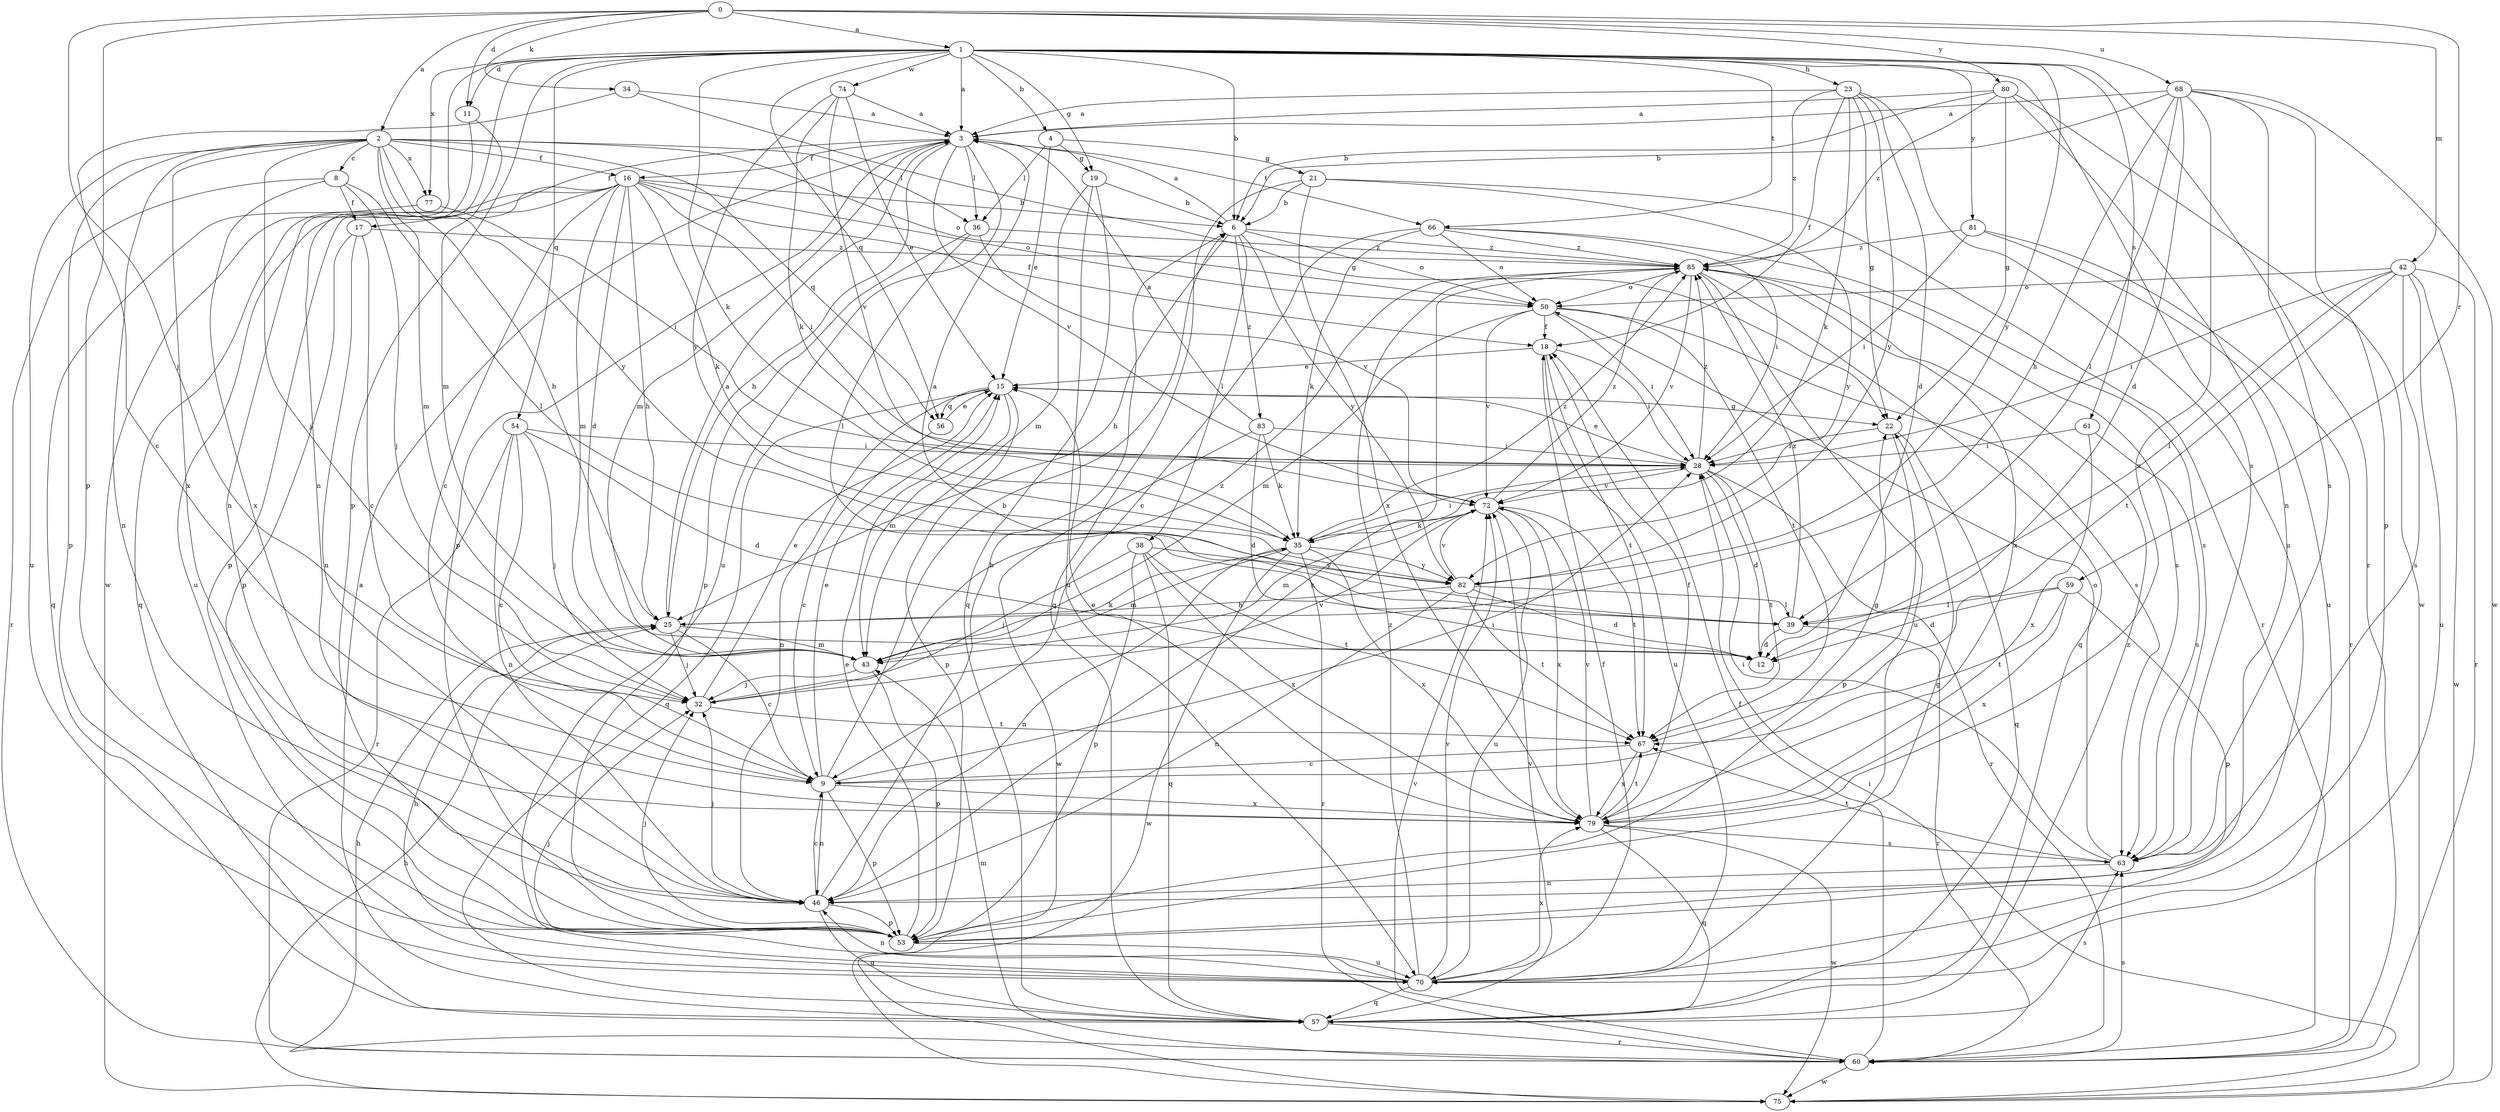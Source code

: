 strict digraph  {
0;
1;
2;
3;
4;
6;
8;
9;
11;
12;
15;
16;
17;
18;
19;
21;
22;
23;
25;
28;
32;
34;
35;
36;
38;
39;
42;
43;
46;
50;
53;
54;
56;
57;
59;
60;
61;
63;
66;
67;
68;
70;
72;
74;
75;
77;
79;
80;
81;
82;
83;
85;
0 -> 1  [label=a];
0 -> 2  [label=a];
0 -> 11  [label=d];
0 -> 32  [label=j];
0 -> 34  [label=k];
0 -> 42  [label=m];
0 -> 53  [label=p];
0 -> 59  [label=r];
0 -> 68  [label=u];
0 -> 80  [label=y];
1 -> 3  [label=a];
1 -> 4  [label=b];
1 -> 6  [label=b];
1 -> 11  [label=d];
1 -> 19  [label=g];
1 -> 23  [label=h];
1 -> 35  [label=k];
1 -> 46  [label=n];
1 -> 53  [label=p];
1 -> 54  [label=q];
1 -> 56  [label=q];
1 -> 60  [label=r];
1 -> 61  [label=s];
1 -> 63  [label=s];
1 -> 66  [label=t];
1 -> 74  [label=w];
1 -> 75  [label=w];
1 -> 77  [label=x];
1 -> 81  [label=y];
1 -> 82  [label=y];
2 -> 8  [label=c];
2 -> 16  [label=f];
2 -> 25  [label=h];
2 -> 32  [label=j];
2 -> 36  [label=l];
2 -> 43  [label=m];
2 -> 46  [label=n];
2 -> 50  [label=o];
2 -> 53  [label=p];
2 -> 56  [label=q];
2 -> 70  [label=u];
2 -> 77  [label=x];
2 -> 79  [label=x];
2 -> 82  [label=y];
3 -> 16  [label=f];
3 -> 17  [label=f];
3 -> 25  [label=h];
3 -> 36  [label=l];
3 -> 43  [label=m];
3 -> 53  [label=p];
3 -> 66  [label=t];
3 -> 70  [label=u];
3 -> 72  [label=v];
4 -> 15  [label=e];
4 -> 19  [label=g];
4 -> 21  [label=g];
4 -> 36  [label=l];
6 -> 3  [label=a];
6 -> 25  [label=h];
6 -> 38  [label=l];
6 -> 50  [label=o];
6 -> 82  [label=y];
6 -> 83  [label=z];
6 -> 85  [label=z];
8 -> 17  [label=f];
8 -> 32  [label=j];
8 -> 39  [label=l];
8 -> 60  [label=r];
8 -> 79  [label=x];
9 -> 6  [label=b];
9 -> 15  [label=e];
9 -> 22  [label=g];
9 -> 28  [label=i];
9 -> 46  [label=n];
9 -> 53  [label=p];
9 -> 79  [label=x];
11 -> 43  [label=m];
11 -> 46  [label=n];
15 -> 22  [label=g];
15 -> 43  [label=m];
15 -> 46  [label=n];
15 -> 53  [label=p];
15 -> 56  [label=q];
15 -> 57  [label=q];
16 -> 6  [label=b];
16 -> 9  [label=c];
16 -> 12  [label=d];
16 -> 18  [label=f];
16 -> 25  [label=h];
16 -> 28  [label=i];
16 -> 35  [label=k];
16 -> 43  [label=m];
16 -> 50  [label=o];
16 -> 53  [label=p];
16 -> 57  [label=q];
16 -> 70  [label=u];
17 -> 9  [label=c];
17 -> 46  [label=n];
17 -> 53  [label=p];
17 -> 85  [label=z];
18 -> 15  [label=e];
18 -> 28  [label=i];
18 -> 67  [label=t];
18 -> 70  [label=u];
19 -> 6  [label=b];
19 -> 43  [label=m];
19 -> 57  [label=q];
19 -> 70  [label=u];
21 -> 6  [label=b];
21 -> 57  [label=q];
21 -> 60  [label=r];
21 -> 79  [label=x];
21 -> 82  [label=y];
22 -> 28  [label=i];
22 -> 53  [label=p];
22 -> 57  [label=q];
23 -> 3  [label=a];
23 -> 12  [label=d];
23 -> 18  [label=f];
23 -> 22  [label=g];
23 -> 35  [label=k];
23 -> 70  [label=u];
23 -> 82  [label=y];
23 -> 85  [label=z];
25 -> 3  [label=a];
25 -> 9  [label=c];
25 -> 32  [label=j];
25 -> 43  [label=m];
28 -> 12  [label=d];
28 -> 15  [label=e];
28 -> 60  [label=r];
28 -> 67  [label=t];
28 -> 72  [label=v];
28 -> 85  [label=z];
32 -> 15  [label=e];
32 -> 67  [label=t];
32 -> 72  [label=v];
32 -> 85  [label=z];
34 -> 3  [label=a];
34 -> 9  [label=c];
34 -> 22  [label=g];
35 -> 28  [label=i];
35 -> 43  [label=m];
35 -> 46  [label=n];
35 -> 60  [label=r];
35 -> 75  [label=w];
35 -> 79  [label=x];
35 -> 82  [label=y];
35 -> 85  [label=z];
36 -> 39  [label=l];
36 -> 53  [label=p];
36 -> 72  [label=v];
36 -> 85  [label=z];
38 -> 32  [label=j];
38 -> 53  [label=p];
38 -> 57  [label=q];
38 -> 67  [label=t];
38 -> 79  [label=x];
38 -> 82  [label=y];
39 -> 3  [label=a];
39 -> 12  [label=d];
39 -> 60  [label=r];
39 -> 85  [label=z];
42 -> 28  [label=i];
42 -> 39  [label=l];
42 -> 50  [label=o];
42 -> 60  [label=r];
42 -> 63  [label=s];
42 -> 67  [label=t];
42 -> 70  [label=u];
42 -> 75  [label=w];
43 -> 32  [label=j];
43 -> 35  [label=k];
43 -> 53  [label=p];
46 -> 6  [label=b];
46 -> 9  [label=c];
46 -> 32  [label=j];
46 -> 53  [label=p];
46 -> 57  [label=q];
46 -> 85  [label=z];
50 -> 18  [label=f];
50 -> 28  [label=i];
50 -> 43  [label=m];
50 -> 63  [label=s];
50 -> 67  [label=t];
50 -> 72  [label=v];
53 -> 15  [label=e];
53 -> 22  [label=g];
53 -> 32  [label=j];
53 -> 70  [label=u];
54 -> 9  [label=c];
54 -> 12  [label=d];
54 -> 28  [label=i];
54 -> 32  [label=j];
54 -> 46  [label=n];
54 -> 60  [label=r];
56 -> 9  [label=c];
56 -> 15  [label=e];
57 -> 3  [label=a];
57 -> 60  [label=r];
57 -> 63  [label=s];
57 -> 72  [label=v];
57 -> 85  [label=z];
59 -> 12  [label=d];
59 -> 39  [label=l];
59 -> 53  [label=p];
59 -> 67  [label=t];
59 -> 79  [label=x];
60 -> 18  [label=f];
60 -> 25  [label=h];
60 -> 43  [label=m];
60 -> 63  [label=s];
60 -> 72  [label=v];
60 -> 75  [label=w];
61 -> 28  [label=i];
61 -> 63  [label=s];
61 -> 79  [label=x];
63 -> 28  [label=i];
63 -> 46  [label=n];
63 -> 50  [label=o];
63 -> 67  [label=t];
66 -> 9  [label=c];
66 -> 28  [label=i];
66 -> 35  [label=k];
66 -> 50  [label=o];
66 -> 63  [label=s];
66 -> 85  [label=z];
67 -> 9  [label=c];
67 -> 79  [label=x];
68 -> 3  [label=a];
68 -> 6  [label=b];
68 -> 12  [label=d];
68 -> 25  [label=h];
68 -> 39  [label=l];
68 -> 53  [label=p];
68 -> 63  [label=s];
68 -> 75  [label=w];
68 -> 79  [label=x];
70 -> 18  [label=f];
70 -> 25  [label=h];
70 -> 32  [label=j];
70 -> 46  [label=n];
70 -> 57  [label=q];
70 -> 72  [label=v];
70 -> 79  [label=x];
70 -> 85  [label=z];
72 -> 35  [label=k];
72 -> 43  [label=m];
72 -> 67  [label=t];
72 -> 70  [label=u];
72 -> 79  [label=x];
72 -> 85  [label=z];
74 -> 3  [label=a];
74 -> 15  [label=e];
74 -> 35  [label=k];
74 -> 72  [label=v];
74 -> 82  [label=y];
75 -> 25  [label=h];
75 -> 28  [label=i];
77 -> 28  [label=i];
77 -> 57  [label=q];
79 -> 15  [label=e];
79 -> 18  [label=f];
79 -> 57  [label=q];
79 -> 63  [label=s];
79 -> 67  [label=t];
79 -> 72  [label=v];
79 -> 75  [label=w];
80 -> 3  [label=a];
80 -> 6  [label=b];
80 -> 22  [label=g];
80 -> 46  [label=n];
80 -> 75  [label=w];
80 -> 85  [label=z];
81 -> 28  [label=i];
81 -> 60  [label=r];
81 -> 70  [label=u];
81 -> 85  [label=z];
82 -> 12  [label=d];
82 -> 25  [label=h];
82 -> 39  [label=l];
82 -> 46  [label=n];
82 -> 67  [label=t];
82 -> 72  [label=v];
83 -> 3  [label=a];
83 -> 12  [label=d];
83 -> 28  [label=i];
83 -> 35  [label=k];
83 -> 75  [label=w];
85 -> 50  [label=o];
85 -> 57  [label=q];
85 -> 63  [label=s];
85 -> 70  [label=u];
85 -> 72  [label=v];
85 -> 79  [label=x];
}
